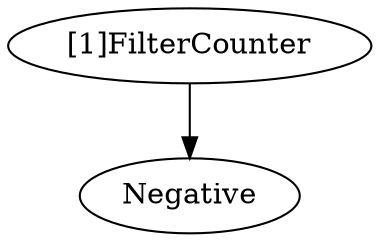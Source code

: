 strict digraph "" {
	Negative	 [complexity=0,
		importance=0.108695699465,
		rank=0.0];
	"[1]FilterCounter"	 [complexity=3,
		importance=0.543478184992,
		rank=0.181159394997];
	"[1]FilterCounter" -> Negative;
}
